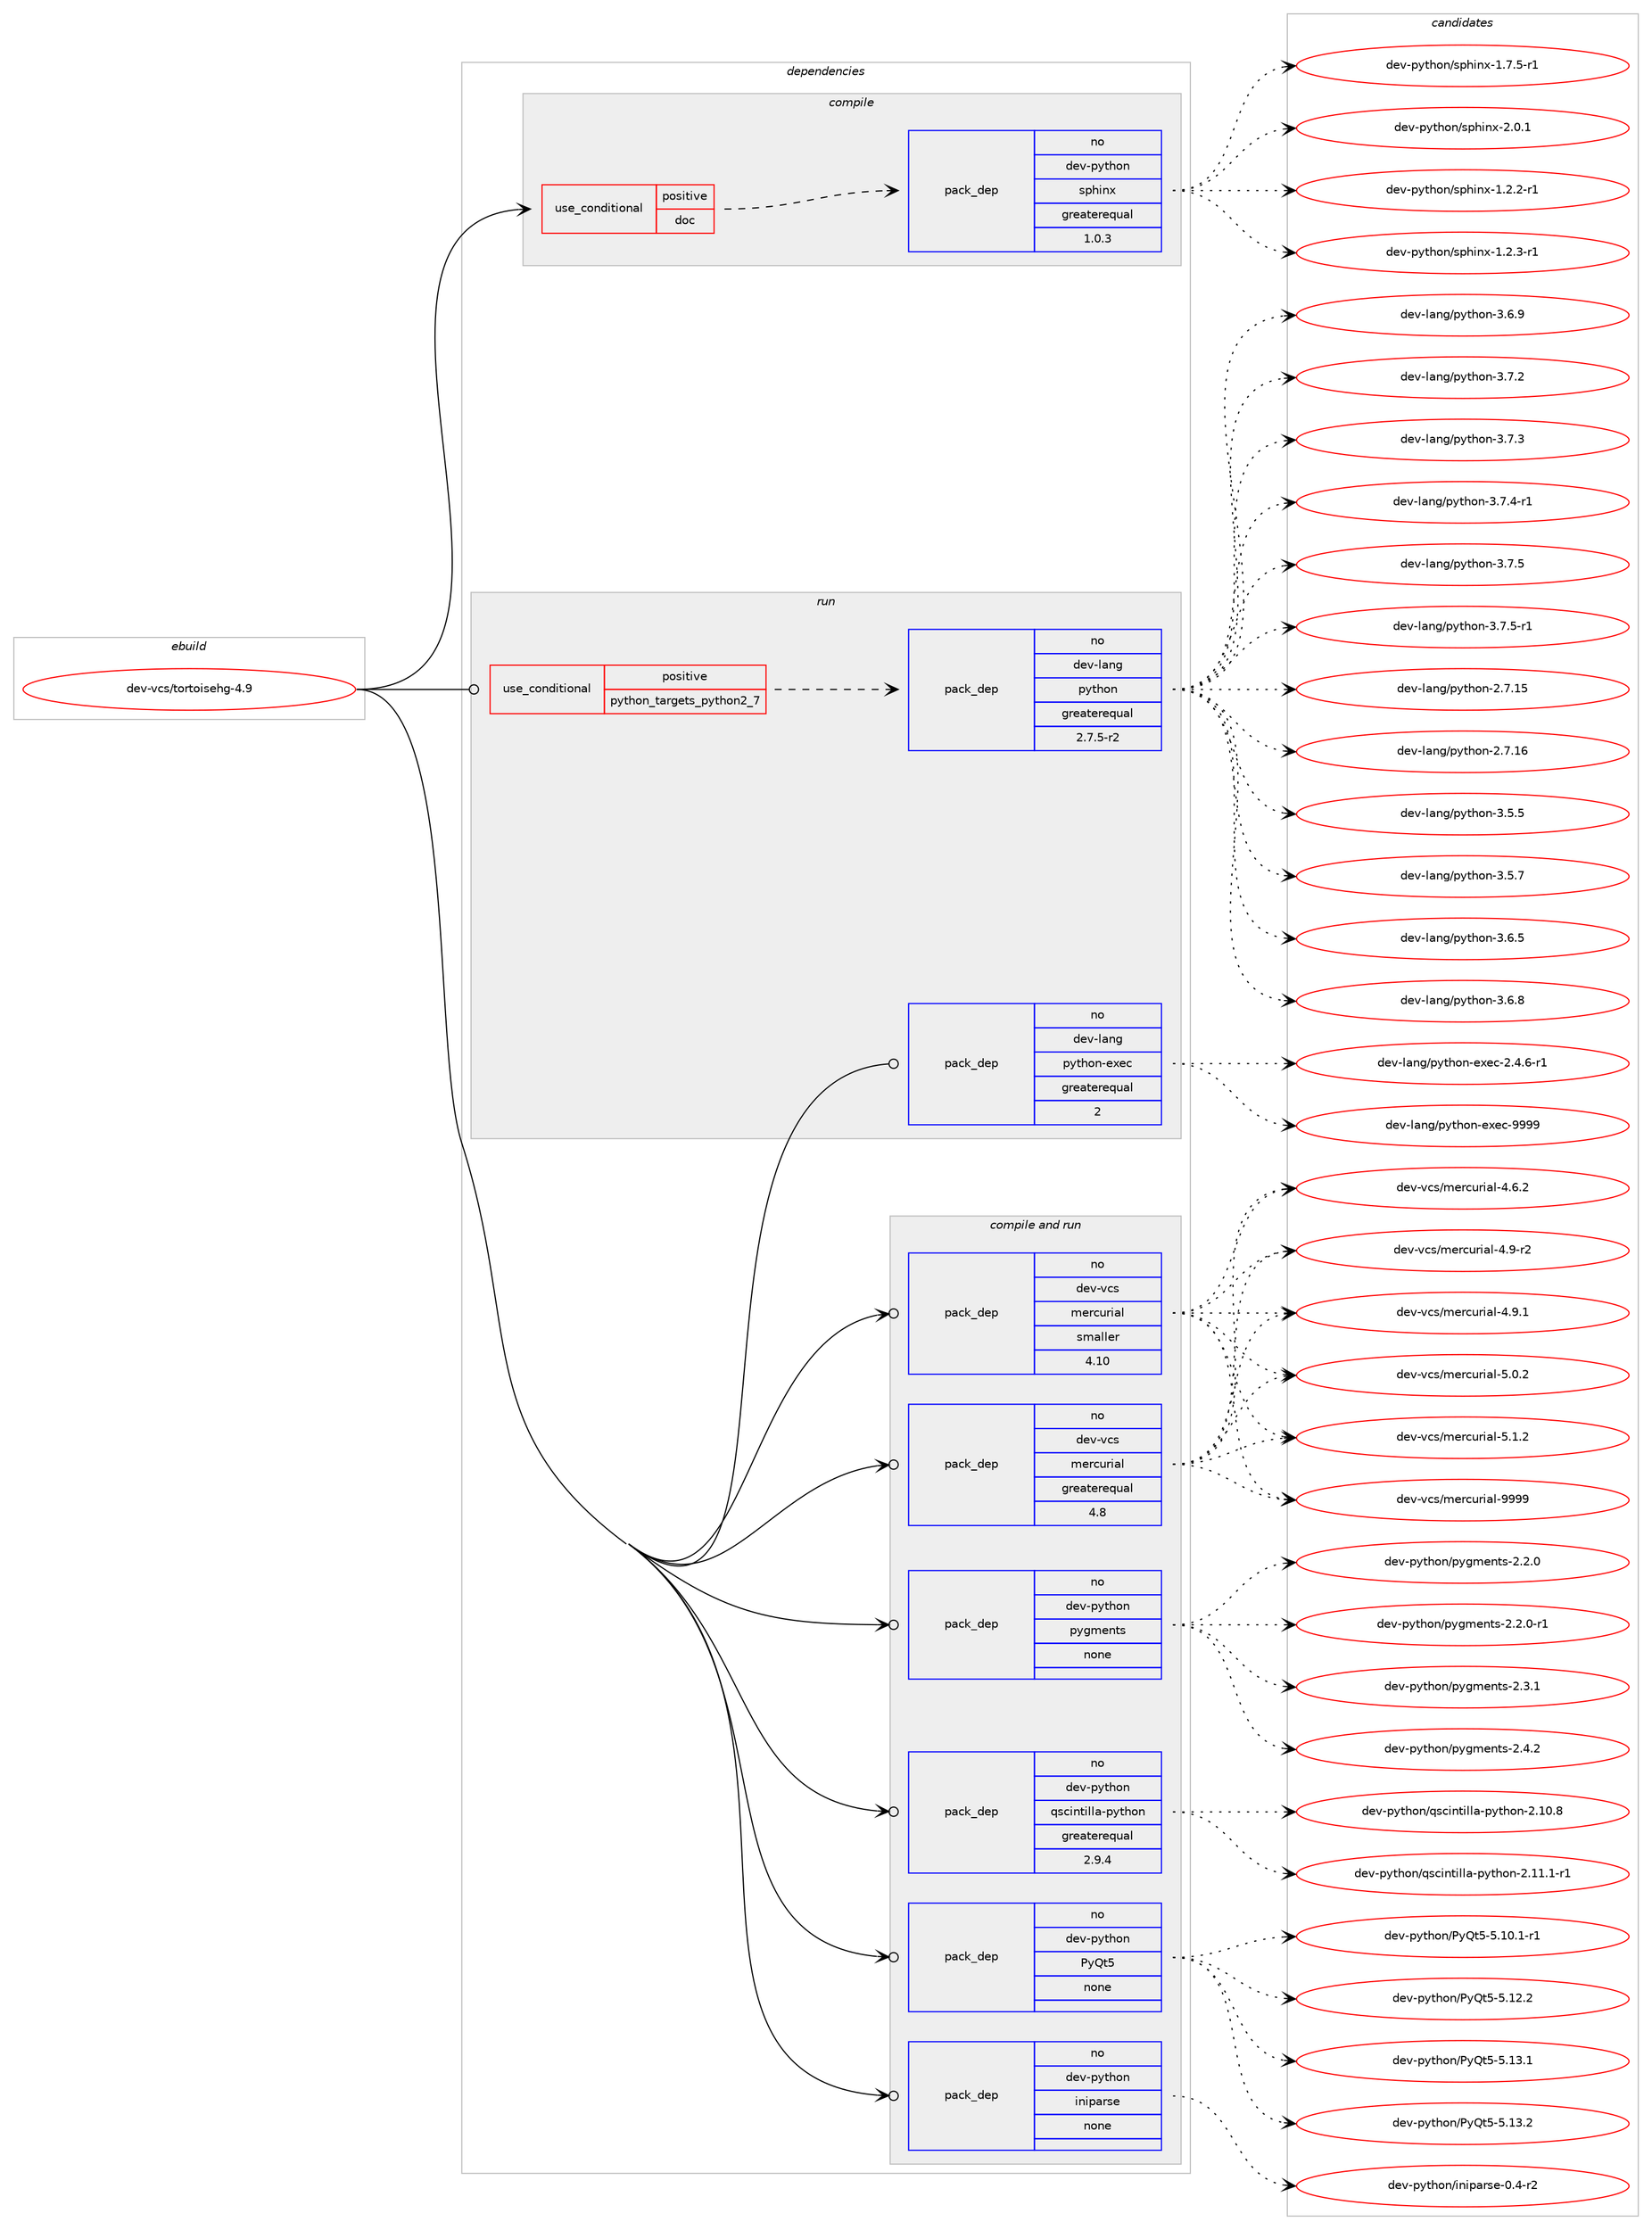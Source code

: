 digraph prolog {

# *************
# Graph options
# *************

newrank=true;
concentrate=true;
compound=true;
graph [rankdir=LR,fontname=Helvetica,fontsize=10,ranksep=1.5];#, ranksep=2.5, nodesep=0.2];
edge  [arrowhead=vee];
node  [fontname=Helvetica,fontsize=10];

# **********
# The ebuild
# **********

subgraph cluster_leftcol {
color=gray;
rank=same;
label=<<i>ebuild</i>>;
id [label="dev-vcs/tortoisehg-4.9", color=red, width=4, href="../dev-vcs/tortoisehg-4.9.svg"];
}

# ****************
# The dependencies
# ****************

subgraph cluster_midcol {
color=gray;
label=<<i>dependencies</i>>;
subgraph cluster_compile {
fillcolor="#eeeeee";
style=filled;
label=<<i>compile</i>>;
subgraph cond184064 {
dependency735453 [label=<<TABLE BORDER="0" CELLBORDER="1" CELLSPACING="0" CELLPADDING="4"><TR><TD ROWSPAN="3" CELLPADDING="10">use_conditional</TD></TR><TR><TD>positive</TD></TR><TR><TD>doc</TD></TR></TABLE>>, shape=none, color=red];
subgraph pack539153 {
dependency735454 [label=<<TABLE BORDER="0" CELLBORDER="1" CELLSPACING="0" CELLPADDING="4" WIDTH="220"><TR><TD ROWSPAN="6" CELLPADDING="30">pack_dep</TD></TR><TR><TD WIDTH="110">no</TD></TR><TR><TD>dev-python</TD></TR><TR><TD>sphinx</TD></TR><TR><TD>greaterequal</TD></TR><TR><TD>1.0.3</TD></TR></TABLE>>, shape=none, color=blue];
}
dependency735453:e -> dependency735454:w [weight=20,style="dashed",arrowhead="vee"];
}
id:e -> dependency735453:w [weight=20,style="solid",arrowhead="vee"];
}
subgraph cluster_compileandrun {
fillcolor="#eeeeee";
style=filled;
label=<<i>compile and run</i>>;
subgraph pack539154 {
dependency735455 [label=<<TABLE BORDER="0" CELLBORDER="1" CELLSPACING="0" CELLPADDING="4" WIDTH="220"><TR><TD ROWSPAN="6" CELLPADDING="30">pack_dep</TD></TR><TR><TD WIDTH="110">no</TD></TR><TR><TD>dev-python</TD></TR><TR><TD>PyQt5</TD></TR><TR><TD>none</TD></TR><TR><TD></TD></TR></TABLE>>, shape=none, color=blue];
}
id:e -> dependency735455:w [weight=20,style="solid",arrowhead="odotvee"];
subgraph pack539155 {
dependency735456 [label=<<TABLE BORDER="0" CELLBORDER="1" CELLSPACING="0" CELLPADDING="4" WIDTH="220"><TR><TD ROWSPAN="6" CELLPADDING="30">pack_dep</TD></TR><TR><TD WIDTH="110">no</TD></TR><TR><TD>dev-python</TD></TR><TR><TD>iniparse</TD></TR><TR><TD>none</TD></TR><TR><TD></TD></TR></TABLE>>, shape=none, color=blue];
}
id:e -> dependency735456:w [weight=20,style="solid",arrowhead="odotvee"];
subgraph pack539156 {
dependency735457 [label=<<TABLE BORDER="0" CELLBORDER="1" CELLSPACING="0" CELLPADDING="4" WIDTH="220"><TR><TD ROWSPAN="6" CELLPADDING="30">pack_dep</TD></TR><TR><TD WIDTH="110">no</TD></TR><TR><TD>dev-python</TD></TR><TR><TD>pygments</TD></TR><TR><TD>none</TD></TR><TR><TD></TD></TR></TABLE>>, shape=none, color=blue];
}
id:e -> dependency735457:w [weight=20,style="solid",arrowhead="odotvee"];
subgraph pack539157 {
dependency735458 [label=<<TABLE BORDER="0" CELLBORDER="1" CELLSPACING="0" CELLPADDING="4" WIDTH="220"><TR><TD ROWSPAN="6" CELLPADDING="30">pack_dep</TD></TR><TR><TD WIDTH="110">no</TD></TR><TR><TD>dev-python</TD></TR><TR><TD>qscintilla-python</TD></TR><TR><TD>greaterequal</TD></TR><TR><TD>2.9.4</TD></TR></TABLE>>, shape=none, color=blue];
}
id:e -> dependency735458:w [weight=20,style="solid",arrowhead="odotvee"];
subgraph pack539158 {
dependency735459 [label=<<TABLE BORDER="0" CELLBORDER="1" CELLSPACING="0" CELLPADDING="4" WIDTH="220"><TR><TD ROWSPAN="6" CELLPADDING="30">pack_dep</TD></TR><TR><TD WIDTH="110">no</TD></TR><TR><TD>dev-vcs</TD></TR><TR><TD>mercurial</TD></TR><TR><TD>greaterequal</TD></TR><TR><TD>4.8</TD></TR></TABLE>>, shape=none, color=blue];
}
id:e -> dependency735459:w [weight=20,style="solid",arrowhead="odotvee"];
subgraph pack539159 {
dependency735460 [label=<<TABLE BORDER="0" CELLBORDER="1" CELLSPACING="0" CELLPADDING="4" WIDTH="220"><TR><TD ROWSPAN="6" CELLPADDING="30">pack_dep</TD></TR><TR><TD WIDTH="110">no</TD></TR><TR><TD>dev-vcs</TD></TR><TR><TD>mercurial</TD></TR><TR><TD>smaller</TD></TR><TR><TD>4.10</TD></TR></TABLE>>, shape=none, color=blue];
}
id:e -> dependency735460:w [weight=20,style="solid",arrowhead="odotvee"];
}
subgraph cluster_run {
fillcolor="#eeeeee";
style=filled;
label=<<i>run</i>>;
subgraph cond184065 {
dependency735461 [label=<<TABLE BORDER="0" CELLBORDER="1" CELLSPACING="0" CELLPADDING="4"><TR><TD ROWSPAN="3" CELLPADDING="10">use_conditional</TD></TR><TR><TD>positive</TD></TR><TR><TD>python_targets_python2_7</TD></TR></TABLE>>, shape=none, color=red];
subgraph pack539160 {
dependency735462 [label=<<TABLE BORDER="0" CELLBORDER="1" CELLSPACING="0" CELLPADDING="4" WIDTH="220"><TR><TD ROWSPAN="6" CELLPADDING="30">pack_dep</TD></TR><TR><TD WIDTH="110">no</TD></TR><TR><TD>dev-lang</TD></TR><TR><TD>python</TD></TR><TR><TD>greaterequal</TD></TR><TR><TD>2.7.5-r2</TD></TR></TABLE>>, shape=none, color=blue];
}
dependency735461:e -> dependency735462:w [weight=20,style="dashed",arrowhead="vee"];
}
id:e -> dependency735461:w [weight=20,style="solid",arrowhead="odot"];
subgraph pack539161 {
dependency735463 [label=<<TABLE BORDER="0" CELLBORDER="1" CELLSPACING="0" CELLPADDING="4" WIDTH="220"><TR><TD ROWSPAN="6" CELLPADDING="30">pack_dep</TD></TR><TR><TD WIDTH="110">no</TD></TR><TR><TD>dev-lang</TD></TR><TR><TD>python-exec</TD></TR><TR><TD>greaterequal</TD></TR><TR><TD>2</TD></TR></TABLE>>, shape=none, color=blue];
}
id:e -> dependency735463:w [weight=20,style="solid",arrowhead="odot"];
}
}

# **************
# The candidates
# **************

subgraph cluster_choices {
rank=same;
color=gray;
label=<<i>candidates</i>>;

subgraph choice539153 {
color=black;
nodesep=1;
choice10010111845112121116104111110471151121041051101204549465046504511449 [label="dev-python/sphinx-1.2.2-r1", color=red, width=4,href="../dev-python/sphinx-1.2.2-r1.svg"];
choice10010111845112121116104111110471151121041051101204549465046514511449 [label="dev-python/sphinx-1.2.3-r1", color=red, width=4,href="../dev-python/sphinx-1.2.3-r1.svg"];
choice10010111845112121116104111110471151121041051101204549465546534511449 [label="dev-python/sphinx-1.7.5-r1", color=red, width=4,href="../dev-python/sphinx-1.7.5-r1.svg"];
choice1001011184511212111610411111047115112104105110120455046484649 [label="dev-python/sphinx-2.0.1", color=red, width=4,href="../dev-python/sphinx-2.0.1.svg"];
dependency735454:e -> choice10010111845112121116104111110471151121041051101204549465046504511449:w [style=dotted,weight="100"];
dependency735454:e -> choice10010111845112121116104111110471151121041051101204549465046514511449:w [style=dotted,weight="100"];
dependency735454:e -> choice10010111845112121116104111110471151121041051101204549465546534511449:w [style=dotted,weight="100"];
dependency735454:e -> choice1001011184511212111610411111047115112104105110120455046484649:w [style=dotted,weight="100"];
}
subgraph choice539154 {
color=black;
nodesep=1;
choice1001011184511212111610411111047801218111653455346494846494511449 [label="dev-python/PyQt5-5.10.1-r1", color=red, width=4,href="../dev-python/PyQt5-5.10.1-r1.svg"];
choice100101118451121211161041111104780121811165345534649504650 [label="dev-python/PyQt5-5.12.2", color=red, width=4,href="../dev-python/PyQt5-5.12.2.svg"];
choice100101118451121211161041111104780121811165345534649514649 [label="dev-python/PyQt5-5.13.1", color=red, width=4,href="../dev-python/PyQt5-5.13.1.svg"];
choice100101118451121211161041111104780121811165345534649514650 [label="dev-python/PyQt5-5.13.2", color=red, width=4,href="../dev-python/PyQt5-5.13.2.svg"];
dependency735455:e -> choice1001011184511212111610411111047801218111653455346494846494511449:w [style=dotted,weight="100"];
dependency735455:e -> choice100101118451121211161041111104780121811165345534649504650:w [style=dotted,weight="100"];
dependency735455:e -> choice100101118451121211161041111104780121811165345534649514649:w [style=dotted,weight="100"];
dependency735455:e -> choice100101118451121211161041111104780121811165345534649514650:w [style=dotted,weight="100"];
}
subgraph choice539155 {
color=black;
nodesep=1;
choice100101118451121211161041111104710511010511297114115101454846524511450 [label="dev-python/iniparse-0.4-r2", color=red, width=4,href="../dev-python/iniparse-0.4-r2.svg"];
dependency735456:e -> choice100101118451121211161041111104710511010511297114115101454846524511450:w [style=dotted,weight="100"];
}
subgraph choice539156 {
color=black;
nodesep=1;
choice1001011184511212111610411111047112121103109101110116115455046504648 [label="dev-python/pygments-2.2.0", color=red, width=4,href="../dev-python/pygments-2.2.0.svg"];
choice10010111845112121116104111110471121211031091011101161154550465046484511449 [label="dev-python/pygments-2.2.0-r1", color=red, width=4,href="../dev-python/pygments-2.2.0-r1.svg"];
choice1001011184511212111610411111047112121103109101110116115455046514649 [label="dev-python/pygments-2.3.1", color=red, width=4,href="../dev-python/pygments-2.3.1.svg"];
choice1001011184511212111610411111047112121103109101110116115455046524650 [label="dev-python/pygments-2.4.2", color=red, width=4,href="../dev-python/pygments-2.4.2.svg"];
dependency735457:e -> choice1001011184511212111610411111047112121103109101110116115455046504648:w [style=dotted,weight="100"];
dependency735457:e -> choice10010111845112121116104111110471121211031091011101161154550465046484511449:w [style=dotted,weight="100"];
dependency735457:e -> choice1001011184511212111610411111047112121103109101110116115455046514649:w [style=dotted,weight="100"];
dependency735457:e -> choice1001011184511212111610411111047112121103109101110116115455046524650:w [style=dotted,weight="100"];
}
subgraph choice539157 {
color=black;
nodesep=1;
choice100101118451121211161041111104711311599105110116105108108974511212111610411111045504649484656 [label="dev-python/qscintilla-python-2.10.8", color=red, width=4,href="../dev-python/qscintilla-python-2.10.8.svg"];
choice1001011184511212111610411111047113115991051101161051081089745112121116104111110455046494946494511449 [label="dev-python/qscintilla-python-2.11.1-r1", color=red, width=4,href="../dev-python/qscintilla-python-2.11.1-r1.svg"];
dependency735458:e -> choice100101118451121211161041111104711311599105110116105108108974511212111610411111045504649484656:w [style=dotted,weight="100"];
dependency735458:e -> choice1001011184511212111610411111047113115991051101161051081089745112121116104111110455046494946494511449:w [style=dotted,weight="100"];
}
subgraph choice539158 {
color=black;
nodesep=1;
choice1001011184511899115471091011149911711410597108455246544650 [label="dev-vcs/mercurial-4.6.2", color=red, width=4,href="../dev-vcs/mercurial-4.6.2.svg"];
choice1001011184511899115471091011149911711410597108455246574511450 [label="dev-vcs/mercurial-4.9-r2", color=red, width=4,href="../dev-vcs/mercurial-4.9-r2.svg"];
choice1001011184511899115471091011149911711410597108455246574649 [label="dev-vcs/mercurial-4.9.1", color=red, width=4,href="../dev-vcs/mercurial-4.9.1.svg"];
choice1001011184511899115471091011149911711410597108455346484650 [label="dev-vcs/mercurial-5.0.2", color=red, width=4,href="../dev-vcs/mercurial-5.0.2.svg"];
choice1001011184511899115471091011149911711410597108455346494650 [label="dev-vcs/mercurial-5.1.2", color=red, width=4,href="../dev-vcs/mercurial-5.1.2.svg"];
choice10010111845118991154710910111499117114105971084557575757 [label="dev-vcs/mercurial-9999", color=red, width=4,href="../dev-vcs/mercurial-9999.svg"];
dependency735459:e -> choice1001011184511899115471091011149911711410597108455246544650:w [style=dotted,weight="100"];
dependency735459:e -> choice1001011184511899115471091011149911711410597108455246574511450:w [style=dotted,weight="100"];
dependency735459:e -> choice1001011184511899115471091011149911711410597108455246574649:w [style=dotted,weight="100"];
dependency735459:e -> choice1001011184511899115471091011149911711410597108455346484650:w [style=dotted,weight="100"];
dependency735459:e -> choice1001011184511899115471091011149911711410597108455346494650:w [style=dotted,weight="100"];
dependency735459:e -> choice10010111845118991154710910111499117114105971084557575757:w [style=dotted,weight="100"];
}
subgraph choice539159 {
color=black;
nodesep=1;
choice1001011184511899115471091011149911711410597108455246544650 [label="dev-vcs/mercurial-4.6.2", color=red, width=4,href="../dev-vcs/mercurial-4.6.2.svg"];
choice1001011184511899115471091011149911711410597108455246574511450 [label="dev-vcs/mercurial-4.9-r2", color=red, width=4,href="../dev-vcs/mercurial-4.9-r2.svg"];
choice1001011184511899115471091011149911711410597108455246574649 [label="dev-vcs/mercurial-4.9.1", color=red, width=4,href="../dev-vcs/mercurial-4.9.1.svg"];
choice1001011184511899115471091011149911711410597108455346484650 [label="dev-vcs/mercurial-5.0.2", color=red, width=4,href="../dev-vcs/mercurial-5.0.2.svg"];
choice1001011184511899115471091011149911711410597108455346494650 [label="dev-vcs/mercurial-5.1.2", color=red, width=4,href="../dev-vcs/mercurial-5.1.2.svg"];
choice10010111845118991154710910111499117114105971084557575757 [label="dev-vcs/mercurial-9999", color=red, width=4,href="../dev-vcs/mercurial-9999.svg"];
dependency735460:e -> choice1001011184511899115471091011149911711410597108455246544650:w [style=dotted,weight="100"];
dependency735460:e -> choice1001011184511899115471091011149911711410597108455246574511450:w [style=dotted,weight="100"];
dependency735460:e -> choice1001011184511899115471091011149911711410597108455246574649:w [style=dotted,weight="100"];
dependency735460:e -> choice1001011184511899115471091011149911711410597108455346484650:w [style=dotted,weight="100"];
dependency735460:e -> choice1001011184511899115471091011149911711410597108455346494650:w [style=dotted,weight="100"];
dependency735460:e -> choice10010111845118991154710910111499117114105971084557575757:w [style=dotted,weight="100"];
}
subgraph choice539160 {
color=black;
nodesep=1;
choice10010111845108971101034711212111610411111045504655464953 [label="dev-lang/python-2.7.15", color=red, width=4,href="../dev-lang/python-2.7.15.svg"];
choice10010111845108971101034711212111610411111045504655464954 [label="dev-lang/python-2.7.16", color=red, width=4,href="../dev-lang/python-2.7.16.svg"];
choice100101118451089711010347112121116104111110455146534653 [label="dev-lang/python-3.5.5", color=red, width=4,href="../dev-lang/python-3.5.5.svg"];
choice100101118451089711010347112121116104111110455146534655 [label="dev-lang/python-3.5.7", color=red, width=4,href="../dev-lang/python-3.5.7.svg"];
choice100101118451089711010347112121116104111110455146544653 [label="dev-lang/python-3.6.5", color=red, width=4,href="../dev-lang/python-3.6.5.svg"];
choice100101118451089711010347112121116104111110455146544656 [label="dev-lang/python-3.6.8", color=red, width=4,href="../dev-lang/python-3.6.8.svg"];
choice100101118451089711010347112121116104111110455146544657 [label="dev-lang/python-3.6.9", color=red, width=4,href="../dev-lang/python-3.6.9.svg"];
choice100101118451089711010347112121116104111110455146554650 [label="dev-lang/python-3.7.2", color=red, width=4,href="../dev-lang/python-3.7.2.svg"];
choice100101118451089711010347112121116104111110455146554651 [label="dev-lang/python-3.7.3", color=red, width=4,href="../dev-lang/python-3.7.3.svg"];
choice1001011184510897110103471121211161041111104551465546524511449 [label="dev-lang/python-3.7.4-r1", color=red, width=4,href="../dev-lang/python-3.7.4-r1.svg"];
choice100101118451089711010347112121116104111110455146554653 [label="dev-lang/python-3.7.5", color=red, width=4,href="../dev-lang/python-3.7.5.svg"];
choice1001011184510897110103471121211161041111104551465546534511449 [label="dev-lang/python-3.7.5-r1", color=red, width=4,href="../dev-lang/python-3.7.5-r1.svg"];
dependency735462:e -> choice10010111845108971101034711212111610411111045504655464953:w [style=dotted,weight="100"];
dependency735462:e -> choice10010111845108971101034711212111610411111045504655464954:w [style=dotted,weight="100"];
dependency735462:e -> choice100101118451089711010347112121116104111110455146534653:w [style=dotted,weight="100"];
dependency735462:e -> choice100101118451089711010347112121116104111110455146534655:w [style=dotted,weight="100"];
dependency735462:e -> choice100101118451089711010347112121116104111110455146544653:w [style=dotted,weight="100"];
dependency735462:e -> choice100101118451089711010347112121116104111110455146544656:w [style=dotted,weight="100"];
dependency735462:e -> choice100101118451089711010347112121116104111110455146544657:w [style=dotted,weight="100"];
dependency735462:e -> choice100101118451089711010347112121116104111110455146554650:w [style=dotted,weight="100"];
dependency735462:e -> choice100101118451089711010347112121116104111110455146554651:w [style=dotted,weight="100"];
dependency735462:e -> choice1001011184510897110103471121211161041111104551465546524511449:w [style=dotted,weight="100"];
dependency735462:e -> choice100101118451089711010347112121116104111110455146554653:w [style=dotted,weight="100"];
dependency735462:e -> choice1001011184510897110103471121211161041111104551465546534511449:w [style=dotted,weight="100"];
}
subgraph choice539161 {
color=black;
nodesep=1;
choice10010111845108971101034711212111610411111045101120101994550465246544511449 [label="dev-lang/python-exec-2.4.6-r1", color=red, width=4,href="../dev-lang/python-exec-2.4.6-r1.svg"];
choice10010111845108971101034711212111610411111045101120101994557575757 [label="dev-lang/python-exec-9999", color=red, width=4,href="../dev-lang/python-exec-9999.svg"];
dependency735463:e -> choice10010111845108971101034711212111610411111045101120101994550465246544511449:w [style=dotted,weight="100"];
dependency735463:e -> choice10010111845108971101034711212111610411111045101120101994557575757:w [style=dotted,weight="100"];
}
}

}
